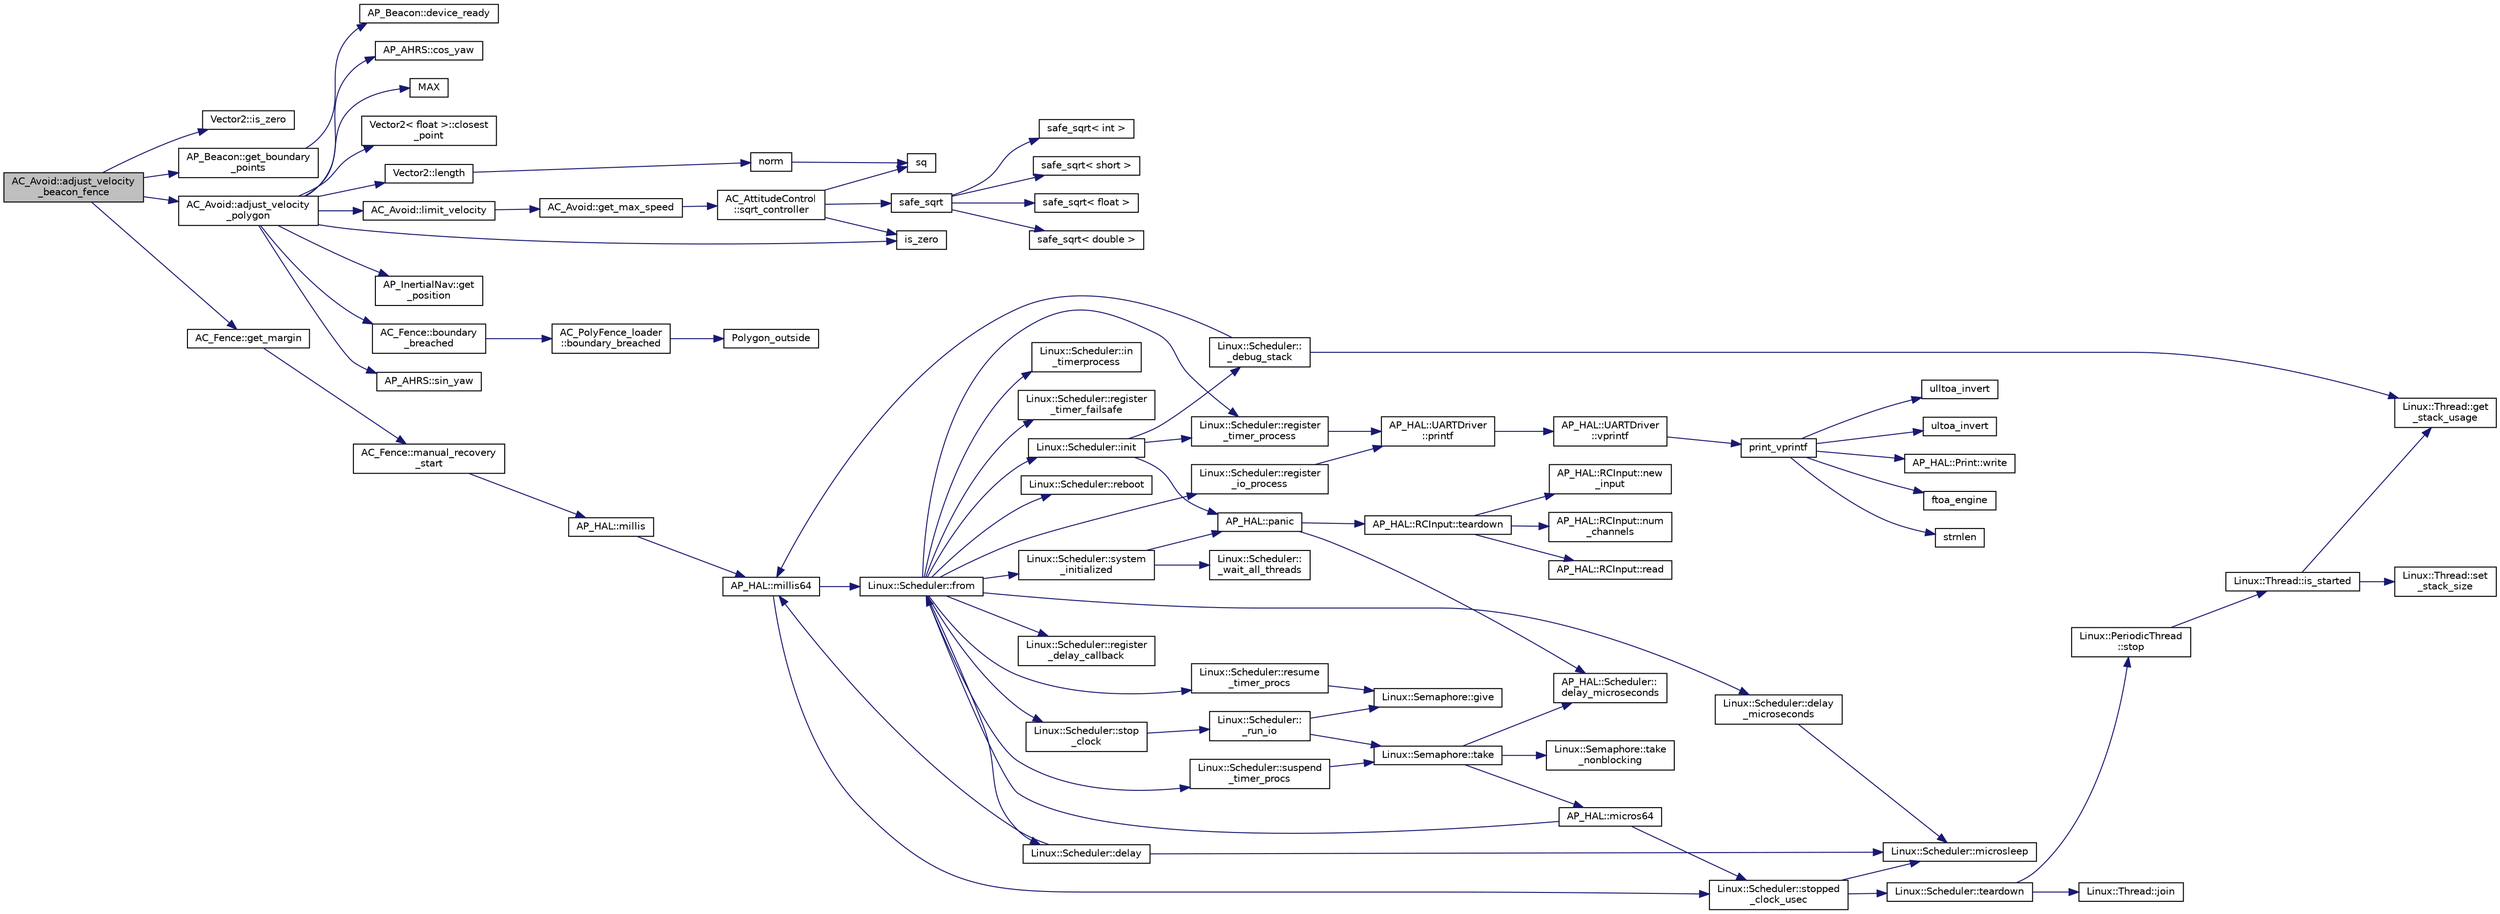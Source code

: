 digraph "AC_Avoid::adjust_velocity_beacon_fence"
{
 // INTERACTIVE_SVG=YES
  edge [fontname="Helvetica",fontsize="10",labelfontname="Helvetica",labelfontsize="10"];
  node [fontname="Helvetica",fontsize="10",shape=record];
  rankdir="LR";
  Node1 [label="AC_Avoid::adjust_velocity\l_beacon_fence",height=0.2,width=0.4,color="black", fillcolor="grey75", style="filled", fontcolor="black"];
  Node1 -> Node2 [color="midnightblue",fontsize="10",style="solid",fontname="Helvetica"];
  Node2 [label="Vector2::is_zero",height=0.2,width=0.4,color="black", fillcolor="white", style="filled",URL="$structVector2.html#a7027a23fe57300a1142fdb9e28d6e3da"];
  Node1 -> Node3 [color="midnightblue",fontsize="10",style="solid",fontname="Helvetica"];
  Node3 [label="AP_Beacon::get_boundary\l_points",height=0.2,width=0.4,color="black", fillcolor="white", style="filled",URL="$classAP__Beacon.html#a127177bfb42969c6fbcc74e638981d49"];
  Node3 -> Node4 [color="midnightblue",fontsize="10",style="solid",fontname="Helvetica"];
  Node4 [label="AP_Beacon::device_ready",height=0.2,width=0.4,color="black", fillcolor="white", style="filled",URL="$classAP__Beacon.html#a78c5501000d02e25916d46cbdd5c2318"];
  Node1 -> Node5 [color="midnightblue",fontsize="10",style="solid",fontname="Helvetica"];
  Node5 [label="AC_Avoid::adjust_velocity\l_polygon",height=0.2,width=0.4,color="black", fillcolor="white", style="filled",URL="$classAC__Avoid.html#a7e9a8c28e3f61c7e7ee3bf5afe986e4f"];
  Node5 -> Node6 [color="midnightblue",fontsize="10",style="solid",fontname="Helvetica"];
  Node6 [label="AP_InertialNav::get\l_position",height=0.2,width=0.4,color="black", fillcolor="white", style="filled",URL="$classAP__InertialNav.html#a39348dd51a8c32fe16d01dfef284e31a"];
  Node5 -> Node7 [color="midnightblue",fontsize="10",style="solid",fontname="Helvetica"];
  Node7 [label="AC_Fence::boundary\l_breached",height=0.2,width=0.4,color="black", fillcolor="white", style="filled",URL="$classAC__Fence.html#a9ab2e92431697e0f47896edce9e87cf9",tooltip="returns true if we&#39;ve breached the polygon boundary. simple passthrough to underlying _poly_loader ob..."];
  Node7 -> Node8 [color="midnightblue",fontsize="10",style="solid",fontname="Helvetica"];
  Node8 [label="AC_PolyFence_loader\l::boundary_breached",height=0.2,width=0.4,color="black", fillcolor="white", style="filled",URL="$classAC__PolyFence__loader.html#a91a6b4c5611590d524eacac2c2aeec3a"];
  Node8 -> Node9 [color="midnightblue",fontsize="10",style="solid",fontname="Helvetica"];
  Node9 [label="Polygon_outside",height=0.2,width=0.4,color="black", fillcolor="white", style="filled",URL="$polygon_8cpp.html#a69c7755ab39f2ede645c4542b3aed07c"];
  Node5 -> Node10 [color="midnightblue",fontsize="10",style="solid",fontname="Helvetica"];
  Node10 [label="AP_AHRS::sin_yaw",height=0.2,width=0.4,color="black", fillcolor="white", style="filled",URL="$classAP__AHRS.html#ae559b9d6fdd1e8ed3001258f58c98c39"];
  Node5 -> Node11 [color="midnightblue",fontsize="10",style="solid",fontname="Helvetica"];
  Node11 [label="AP_AHRS::cos_yaw",height=0.2,width=0.4,color="black", fillcolor="white", style="filled",URL="$classAP__AHRS.html#a1aaffcffc239930cb651fad539362fa0"];
  Node5 -> Node12 [color="midnightblue",fontsize="10",style="solid",fontname="Helvetica"];
  Node12 [label="MAX",height=0.2,width=0.4,color="black", fillcolor="white", style="filled",URL="$AP__Math_8h.html#a5c0b5c82749ac54970b2699d3c10ee9b"];
  Node5 -> Node13 [color="midnightblue",fontsize="10",style="solid",fontname="Helvetica"];
  Node13 [label="Vector2\< float \>::closest\l_point",height=0.2,width=0.4,color="black", fillcolor="white", style="filled",URL="$structVector2.html#a6dbbf670e7cdee42222de3aacb63d56a"];
  Node5 -> Node14 [color="midnightblue",fontsize="10",style="solid",fontname="Helvetica"];
  Node14 [label="Vector2::length",height=0.2,width=0.4,color="black", fillcolor="white", style="filled",URL="$structVector2.html#ad8ebafde96f43521d3647e2552387529"];
  Node14 -> Node15 [color="midnightblue",fontsize="10",style="solid",fontname="Helvetica"];
  Node15 [label="norm",height=0.2,width=0.4,color="black", fillcolor="white", style="filled",URL="$AP__Math_8h.html#adc76d4a5e5c9ae8cb7ab17b55c40d636"];
  Node15 -> Node16 [color="midnightblue",fontsize="10",style="solid",fontname="Helvetica"];
  Node16 [label="sq",height=0.2,width=0.4,color="black", fillcolor="white", style="filled",URL="$AP__Math_8h.html#a0375e3d67fd3911cacee5c3e1408c0f2"];
  Node5 -> Node17 [color="midnightblue",fontsize="10",style="solid",fontname="Helvetica"];
  Node17 [label="is_zero",height=0.2,width=0.4,color="black", fillcolor="white", style="filled",URL="$AP__Math_8h.html#a2a12cce483e9b870da70d30406d82c60"];
  Node5 -> Node18 [color="midnightblue",fontsize="10",style="solid",fontname="Helvetica"];
  Node18 [label="AC_Avoid::limit_velocity",height=0.2,width=0.4,color="black", fillcolor="white", style="filled",URL="$classAC__Avoid.html#a888f3551abae1ca6982f69ee8a42d09a"];
  Node18 -> Node19 [color="midnightblue",fontsize="10",style="solid",fontname="Helvetica"];
  Node19 [label="AC_Avoid::get_max_speed",height=0.2,width=0.4,color="black", fillcolor="white", style="filled",URL="$classAC__Avoid.html#a2ba87fd18a092d9f11ba197255064d16"];
  Node19 -> Node20 [color="midnightblue",fontsize="10",style="solid",fontname="Helvetica"];
  Node20 [label="AC_AttitudeControl\l::sqrt_controller",height=0.2,width=0.4,color="black", fillcolor="white", style="filled",URL="$classAC__AttitudeControl.html#a1788967db1aa0dfe68fad24da23947f9"];
  Node20 -> Node17 [color="midnightblue",fontsize="10",style="solid",fontname="Helvetica"];
  Node20 -> Node16 [color="midnightblue",fontsize="10",style="solid",fontname="Helvetica"];
  Node20 -> Node21 [color="midnightblue",fontsize="10",style="solid",fontname="Helvetica"];
  Node21 [label="safe_sqrt",height=0.2,width=0.4,color="black", fillcolor="white", style="filled",URL="$AP__Math_8cpp.html#ac89eb1832d8e4d67fcf1ac07e3c25184"];
  Node21 -> Node22 [color="midnightblue",fontsize="10",style="solid",fontname="Helvetica"];
  Node22 [label="safe_sqrt\< int \>",height=0.2,width=0.4,color="black", fillcolor="white", style="filled",URL="$AP__Math_8cpp.html#aa5cb9421d48def32eb7574adb1b152b0"];
  Node21 -> Node23 [color="midnightblue",fontsize="10",style="solid",fontname="Helvetica"];
  Node23 [label="safe_sqrt\< short \>",height=0.2,width=0.4,color="black", fillcolor="white", style="filled",URL="$AP__Math_8cpp.html#a6952300e3d03222491051d674312b67d"];
  Node21 -> Node24 [color="midnightblue",fontsize="10",style="solid",fontname="Helvetica"];
  Node24 [label="safe_sqrt\< float \>",height=0.2,width=0.4,color="black", fillcolor="white", style="filled",URL="$AP__Math_8cpp.html#a40ae6cfccff676d9d2ff57e2e9ca549c"];
  Node21 -> Node25 [color="midnightblue",fontsize="10",style="solid",fontname="Helvetica"];
  Node25 [label="safe_sqrt\< double \>",height=0.2,width=0.4,color="black", fillcolor="white", style="filled",URL="$AP__Math_8cpp.html#acf6795fb73b8b915b53126f71cd2712a"];
  Node1 -> Node26 [color="midnightblue",fontsize="10",style="solid",fontname="Helvetica"];
  Node26 [label="AC_Fence::get_margin",height=0.2,width=0.4,color="black", fillcolor="white", style="filled",URL="$classAC__Fence.html#a030cba699d6f13503232480828f0e3c5",tooltip="get_margin - returns the fence margin in meters "];
  Node26 -> Node27 [color="midnightblue",fontsize="10",style="solid",fontname="Helvetica"];
  Node27 [label="AC_Fence::manual_recovery\l_start",height=0.2,width=0.4,color="black", fillcolor="white", style="filled",URL="$classAC__Fence.html#a32ddec2d811a21b723c83fca515a2004"];
  Node27 -> Node28 [color="midnightblue",fontsize="10",style="solid",fontname="Helvetica"];
  Node28 [label="AP_HAL::millis",height=0.2,width=0.4,color="black", fillcolor="white", style="filled",URL="$namespaceAP__HAL.html#a77dffbb18891996280308e21316ec186"];
  Node28 -> Node29 [color="midnightblue",fontsize="10",style="solid",fontname="Helvetica"];
  Node29 [label="AP_HAL::millis64",height=0.2,width=0.4,color="black", fillcolor="white", style="filled",URL="$namespaceAP__HAL.html#a59336c5fceaf28a76d1df1581a87a25d"];
  Node29 -> Node30 [color="midnightblue",fontsize="10",style="solid",fontname="Helvetica"];
  Node30 [label="Linux::Scheduler::from",height=0.2,width=0.4,color="black", fillcolor="white", style="filled",URL="$classLinux_1_1Scheduler.html#a53ecaae0fdc72f85bd57c4b0cff93653"];
  Node30 -> Node31 [color="midnightblue",fontsize="10",style="solid",fontname="Helvetica"];
  Node31 [label="Linux::Scheduler::init",height=0.2,width=0.4,color="black", fillcolor="white", style="filled",URL="$classLinux_1_1Scheduler.html#a3d77c332e051c28c83fb07757e7100bd"];
  Node31 -> Node32 [color="midnightblue",fontsize="10",style="solid",fontname="Helvetica"];
  Node32 [label="AP_HAL::panic",height=0.2,width=0.4,color="black", fillcolor="white", style="filled",URL="$namespaceAP__HAL.html#a71832f03d849a0c088f04fc98d3c8143"];
  Node32 -> Node33 [color="midnightblue",fontsize="10",style="solid",fontname="Helvetica"];
  Node33 [label="AP_HAL::RCInput::teardown",height=0.2,width=0.4,color="black", fillcolor="white", style="filled",URL="$classAP__HAL_1_1RCInput.html#a2bea13d38f2b9ae8bf5193a3a69f0a31"];
  Node33 -> Node34 [color="midnightblue",fontsize="10",style="solid",fontname="Helvetica"];
  Node34 [label="AP_HAL::RCInput::new\l_input",height=0.2,width=0.4,color="black", fillcolor="white", style="filled",URL="$classAP__HAL_1_1RCInput.html#aee1fade33080edef83dd7db0fad0f7da"];
  Node33 -> Node35 [color="midnightblue",fontsize="10",style="solid",fontname="Helvetica"];
  Node35 [label="AP_HAL::RCInput::num\l_channels",height=0.2,width=0.4,color="black", fillcolor="white", style="filled",URL="$classAP__HAL_1_1RCInput.html#ae55f959c6115c1f41783af3a2b6c4fcd"];
  Node33 -> Node36 [color="midnightblue",fontsize="10",style="solid",fontname="Helvetica"];
  Node36 [label="AP_HAL::RCInput::read",height=0.2,width=0.4,color="black", fillcolor="white", style="filled",URL="$classAP__HAL_1_1RCInput.html#a078fd7e6d2e6a899009ec674a8e03498"];
  Node32 -> Node37 [color="midnightblue",fontsize="10",style="solid",fontname="Helvetica"];
  Node37 [label="AP_HAL::Scheduler::\ldelay_microseconds",height=0.2,width=0.4,color="black", fillcolor="white", style="filled",URL="$classAP__HAL_1_1Scheduler.html#a78c4f1b1f192ac1c99544b6cc8f099b0"];
  Node31 -> Node38 [color="midnightblue",fontsize="10",style="solid",fontname="Helvetica"];
  Node38 [label="Linux::Scheduler::register\l_timer_process",height=0.2,width=0.4,color="black", fillcolor="white", style="filled",URL="$classLinux_1_1Scheduler.html#a02a34a123dfebaf360f7010745e1e646"];
  Node38 -> Node39 [color="midnightblue",fontsize="10",style="solid",fontname="Helvetica"];
  Node39 [label="AP_HAL::UARTDriver\l::printf",height=0.2,width=0.4,color="black", fillcolor="white", style="filled",URL="$classAP__HAL_1_1UARTDriver.html#a6ceedc792594e59fc7d80b39a435f027"];
  Node39 -> Node40 [color="midnightblue",fontsize="10",style="solid",fontname="Helvetica"];
  Node40 [label="AP_HAL::UARTDriver\l::vprintf",height=0.2,width=0.4,color="black", fillcolor="white", style="filled",URL="$classAP__HAL_1_1UARTDriver.html#aa8abfb6d6641299472c29ac1edde559f"];
  Node40 -> Node41 [color="midnightblue",fontsize="10",style="solid",fontname="Helvetica"];
  Node41 [label="print_vprintf",height=0.2,width=0.4,color="black", fillcolor="white", style="filled",URL="$print__vprintf_8cpp.html#a1534eaeab54696df96975b56d9f49212"];
  Node41 -> Node42 [color="midnightblue",fontsize="10",style="solid",fontname="Helvetica"];
  Node42 [label="AP_HAL::Print::write",height=0.2,width=0.4,color="black", fillcolor="white", style="filled",URL="$classAP__HAL_1_1Print.html#acc65391952a43334f8f5c9bef341f501"];
  Node41 -> Node43 [color="midnightblue",fontsize="10",style="solid",fontname="Helvetica"];
  Node43 [label="ftoa_engine",height=0.2,width=0.4,color="black", fillcolor="white", style="filled",URL="$ftoa__engine_8cpp.html#a1c28234da8f20b43c85890d4bb452947"];
  Node41 -> Node44 [color="midnightblue",fontsize="10",style="solid",fontname="Helvetica"];
  Node44 [label="strnlen",height=0.2,width=0.4,color="black", fillcolor="white", style="filled",URL="$replace_8cpp.html#a880bcc7b85a09e6254691bebd5344b51"];
  Node41 -> Node45 [color="midnightblue",fontsize="10",style="solid",fontname="Helvetica"];
  Node45 [label="ulltoa_invert",height=0.2,width=0.4,color="black", fillcolor="white", style="filled",URL="$utoa__invert_8cpp.html#a34926f552460b47c414ec4d83b32815c"];
  Node41 -> Node46 [color="midnightblue",fontsize="10",style="solid",fontname="Helvetica"];
  Node46 [label="ultoa_invert",height=0.2,width=0.4,color="black", fillcolor="white", style="filled",URL="$utoa__invert_8cpp.html#a5d99bba8e697c1e11da489d88fca8559"];
  Node31 -> Node47 [color="midnightblue",fontsize="10",style="solid",fontname="Helvetica"];
  Node47 [label="Linux::Scheduler::\l_debug_stack",height=0.2,width=0.4,color="black", fillcolor="white", style="filled",URL="$classLinux_1_1Scheduler.html#a163eb7b285c95b1b1d036fc61d723910"];
  Node47 -> Node29 [color="midnightblue",fontsize="10",style="solid",fontname="Helvetica"];
  Node47 -> Node48 [color="midnightblue",fontsize="10",style="solid",fontname="Helvetica"];
  Node48 [label="Linux::Thread::get\l_stack_usage",height=0.2,width=0.4,color="black", fillcolor="white", style="filled",URL="$classLinux_1_1Thread.html#a6884970a0811ae21953c57fb98aa6e96"];
  Node30 -> Node49 [color="midnightblue",fontsize="10",style="solid",fontname="Helvetica"];
  Node49 [label="Linux::Scheduler::delay",height=0.2,width=0.4,color="black", fillcolor="white", style="filled",URL="$classLinux_1_1Scheduler.html#a14f3239ecbb9889823b20dc9de655c2f"];
  Node49 -> Node29 [color="midnightblue",fontsize="10",style="solid",fontname="Helvetica"];
  Node49 -> Node50 [color="midnightblue",fontsize="10",style="solid",fontname="Helvetica"];
  Node50 [label="Linux::Scheduler::microsleep",height=0.2,width=0.4,color="black", fillcolor="white", style="filled",URL="$classLinux_1_1Scheduler.html#a647872aff158b510c56862f51f951538"];
  Node30 -> Node51 [color="midnightblue",fontsize="10",style="solid",fontname="Helvetica"];
  Node51 [label="Linux::Scheduler::delay\l_microseconds",height=0.2,width=0.4,color="black", fillcolor="white", style="filled",URL="$classLinux_1_1Scheduler.html#a4cffd5bcba0175bf49c7aa75ff3bf09a"];
  Node51 -> Node50 [color="midnightblue",fontsize="10",style="solid",fontname="Helvetica"];
  Node30 -> Node52 [color="midnightblue",fontsize="10",style="solid",fontname="Helvetica"];
  Node52 [label="Linux::Scheduler::register\l_delay_callback",height=0.2,width=0.4,color="black", fillcolor="white", style="filled",URL="$classLinux_1_1Scheduler.html#a5cb50b637d5fd3e5f9220bc23db0fb3f"];
  Node30 -> Node38 [color="midnightblue",fontsize="10",style="solid",fontname="Helvetica"];
  Node30 -> Node53 [color="midnightblue",fontsize="10",style="solid",fontname="Helvetica"];
  Node53 [label="Linux::Scheduler::register\l_io_process",height=0.2,width=0.4,color="black", fillcolor="white", style="filled",URL="$classLinux_1_1Scheduler.html#aa2be97cb8686d72cc322fb38f69a940c"];
  Node53 -> Node39 [color="midnightblue",fontsize="10",style="solid",fontname="Helvetica"];
  Node30 -> Node54 [color="midnightblue",fontsize="10",style="solid",fontname="Helvetica"];
  Node54 [label="Linux::Scheduler::suspend\l_timer_procs",height=0.2,width=0.4,color="black", fillcolor="white", style="filled",URL="$classLinux_1_1Scheduler.html#abba967d02c28cb0b16a7cebbff9bc6d6"];
  Node54 -> Node55 [color="midnightblue",fontsize="10",style="solid",fontname="Helvetica"];
  Node55 [label="Linux::Semaphore::take",height=0.2,width=0.4,color="black", fillcolor="white", style="filled",URL="$classLinux_1_1Semaphore.html#afc4c8706abb7e68aa4001ea372dc614e"];
  Node55 -> Node56 [color="midnightblue",fontsize="10",style="solid",fontname="Helvetica"];
  Node56 [label="Linux::Semaphore::take\l_nonblocking",height=0.2,width=0.4,color="black", fillcolor="white", style="filled",URL="$classLinux_1_1Semaphore.html#a561b4f40f3a76335f1a686c2aed526f9"];
  Node55 -> Node57 [color="midnightblue",fontsize="10",style="solid",fontname="Helvetica"];
  Node57 [label="AP_HAL::micros64",height=0.2,width=0.4,color="black", fillcolor="white", style="filled",URL="$namespaceAP__HAL.html#a7aa0ce7625c9680e30ff4a99940907a5"];
  Node57 -> Node30 [color="midnightblue",fontsize="10",style="solid",fontname="Helvetica"];
  Node57 -> Node58 [color="midnightblue",fontsize="10",style="solid",fontname="Helvetica"];
  Node58 [label="Linux::Scheduler::stopped\l_clock_usec",height=0.2,width=0.4,color="black", fillcolor="white", style="filled",URL="$classLinux_1_1Scheduler.html#a682b4c34f330f66db5ab4aa5d96e13f9"];
  Node58 -> Node50 [color="midnightblue",fontsize="10",style="solid",fontname="Helvetica"];
  Node58 -> Node59 [color="midnightblue",fontsize="10",style="solid",fontname="Helvetica"];
  Node59 [label="Linux::Scheduler::teardown",height=0.2,width=0.4,color="black", fillcolor="white", style="filled",URL="$classLinux_1_1Scheduler.html#ab373a83d818679432520ea881044b2a7"];
  Node59 -> Node60 [color="midnightblue",fontsize="10",style="solid",fontname="Helvetica"];
  Node60 [label="Linux::PeriodicThread\l::stop",height=0.2,width=0.4,color="black", fillcolor="white", style="filled",URL="$classLinux_1_1PeriodicThread.html#a136aaf6e713f63b246fc4a2905e6e9a1"];
  Node60 -> Node61 [color="midnightblue",fontsize="10",style="solid",fontname="Helvetica"];
  Node61 [label="Linux::Thread::is_started",height=0.2,width=0.4,color="black", fillcolor="white", style="filled",URL="$classLinux_1_1Thread.html#a240d7b48a9a8eb43638f67295a1819e5"];
  Node61 -> Node48 [color="midnightblue",fontsize="10",style="solid",fontname="Helvetica"];
  Node61 -> Node62 [color="midnightblue",fontsize="10",style="solid",fontname="Helvetica"];
  Node62 [label="Linux::Thread::set\l_stack_size",height=0.2,width=0.4,color="black", fillcolor="white", style="filled",URL="$classLinux_1_1Thread.html#a8d3282b714faaf68eae534e9276419f0"];
  Node59 -> Node63 [color="midnightblue",fontsize="10",style="solid",fontname="Helvetica"];
  Node63 [label="Linux::Thread::join",height=0.2,width=0.4,color="black", fillcolor="white", style="filled",URL="$classLinux_1_1Thread.html#a32b7d184279634922e2f3b23b584fbcd"];
  Node55 -> Node37 [color="midnightblue",fontsize="10",style="solid",fontname="Helvetica"];
  Node30 -> Node64 [color="midnightblue",fontsize="10",style="solid",fontname="Helvetica"];
  Node64 [label="Linux::Scheduler::resume\l_timer_procs",height=0.2,width=0.4,color="black", fillcolor="white", style="filled",URL="$classLinux_1_1Scheduler.html#aee4e701b92cb4721c4de1bfcdcded70c"];
  Node64 -> Node65 [color="midnightblue",fontsize="10",style="solid",fontname="Helvetica"];
  Node65 [label="Linux::Semaphore::give",height=0.2,width=0.4,color="black", fillcolor="white", style="filled",URL="$classLinux_1_1Semaphore.html#a216f91636f64b57b59d43ef64af91624"];
  Node30 -> Node66 [color="midnightblue",fontsize="10",style="solid",fontname="Helvetica"];
  Node66 [label="Linux::Scheduler::in\l_timerprocess",height=0.2,width=0.4,color="black", fillcolor="white", style="filled",URL="$classLinux_1_1Scheduler.html#af23753e7c6bfa97553db215a64235455"];
  Node30 -> Node67 [color="midnightblue",fontsize="10",style="solid",fontname="Helvetica"];
  Node67 [label="Linux::Scheduler::register\l_timer_failsafe",height=0.2,width=0.4,color="black", fillcolor="white", style="filled",URL="$classLinux_1_1Scheduler.html#ac193459e3575c7a0588fdc72250c2044"];
  Node30 -> Node68 [color="midnightblue",fontsize="10",style="solid",fontname="Helvetica"];
  Node68 [label="Linux::Scheduler::system\l_initialized",height=0.2,width=0.4,color="black", fillcolor="white", style="filled",URL="$classLinux_1_1Scheduler.html#ad6070a7ee637adf5101b1e6b6efbf8f6"];
  Node68 -> Node32 [color="midnightblue",fontsize="10",style="solid",fontname="Helvetica"];
  Node68 -> Node69 [color="midnightblue",fontsize="10",style="solid",fontname="Helvetica"];
  Node69 [label="Linux::Scheduler::\l_wait_all_threads",height=0.2,width=0.4,color="black", fillcolor="white", style="filled",URL="$classLinux_1_1Scheduler.html#ac52c8da3f1f4fd79c50bd64379daf399"];
  Node30 -> Node70 [color="midnightblue",fontsize="10",style="solid",fontname="Helvetica"];
  Node70 [label="Linux::Scheduler::reboot",height=0.2,width=0.4,color="black", fillcolor="white", style="filled",URL="$classLinux_1_1Scheduler.html#ae72cfa66c849ffd882ef518c35c71e69"];
  Node30 -> Node71 [color="midnightblue",fontsize="10",style="solid",fontname="Helvetica"];
  Node71 [label="Linux::Scheduler::stop\l_clock",height=0.2,width=0.4,color="black", fillcolor="white", style="filled",URL="$classLinux_1_1Scheduler.html#a392aebafcdfe9a812e4db4b7a9dcce9c"];
  Node71 -> Node72 [color="midnightblue",fontsize="10",style="solid",fontname="Helvetica"];
  Node72 [label="Linux::Scheduler::\l_run_io",height=0.2,width=0.4,color="black", fillcolor="white", style="filled",URL="$classLinux_1_1Scheduler.html#a70b024d7d0886bf47b46cc3ee310d638"];
  Node72 -> Node55 [color="midnightblue",fontsize="10",style="solid",fontname="Helvetica"];
  Node72 -> Node65 [color="midnightblue",fontsize="10",style="solid",fontname="Helvetica"];
  Node29 -> Node58 [color="midnightblue",fontsize="10",style="solid",fontname="Helvetica"];
}
